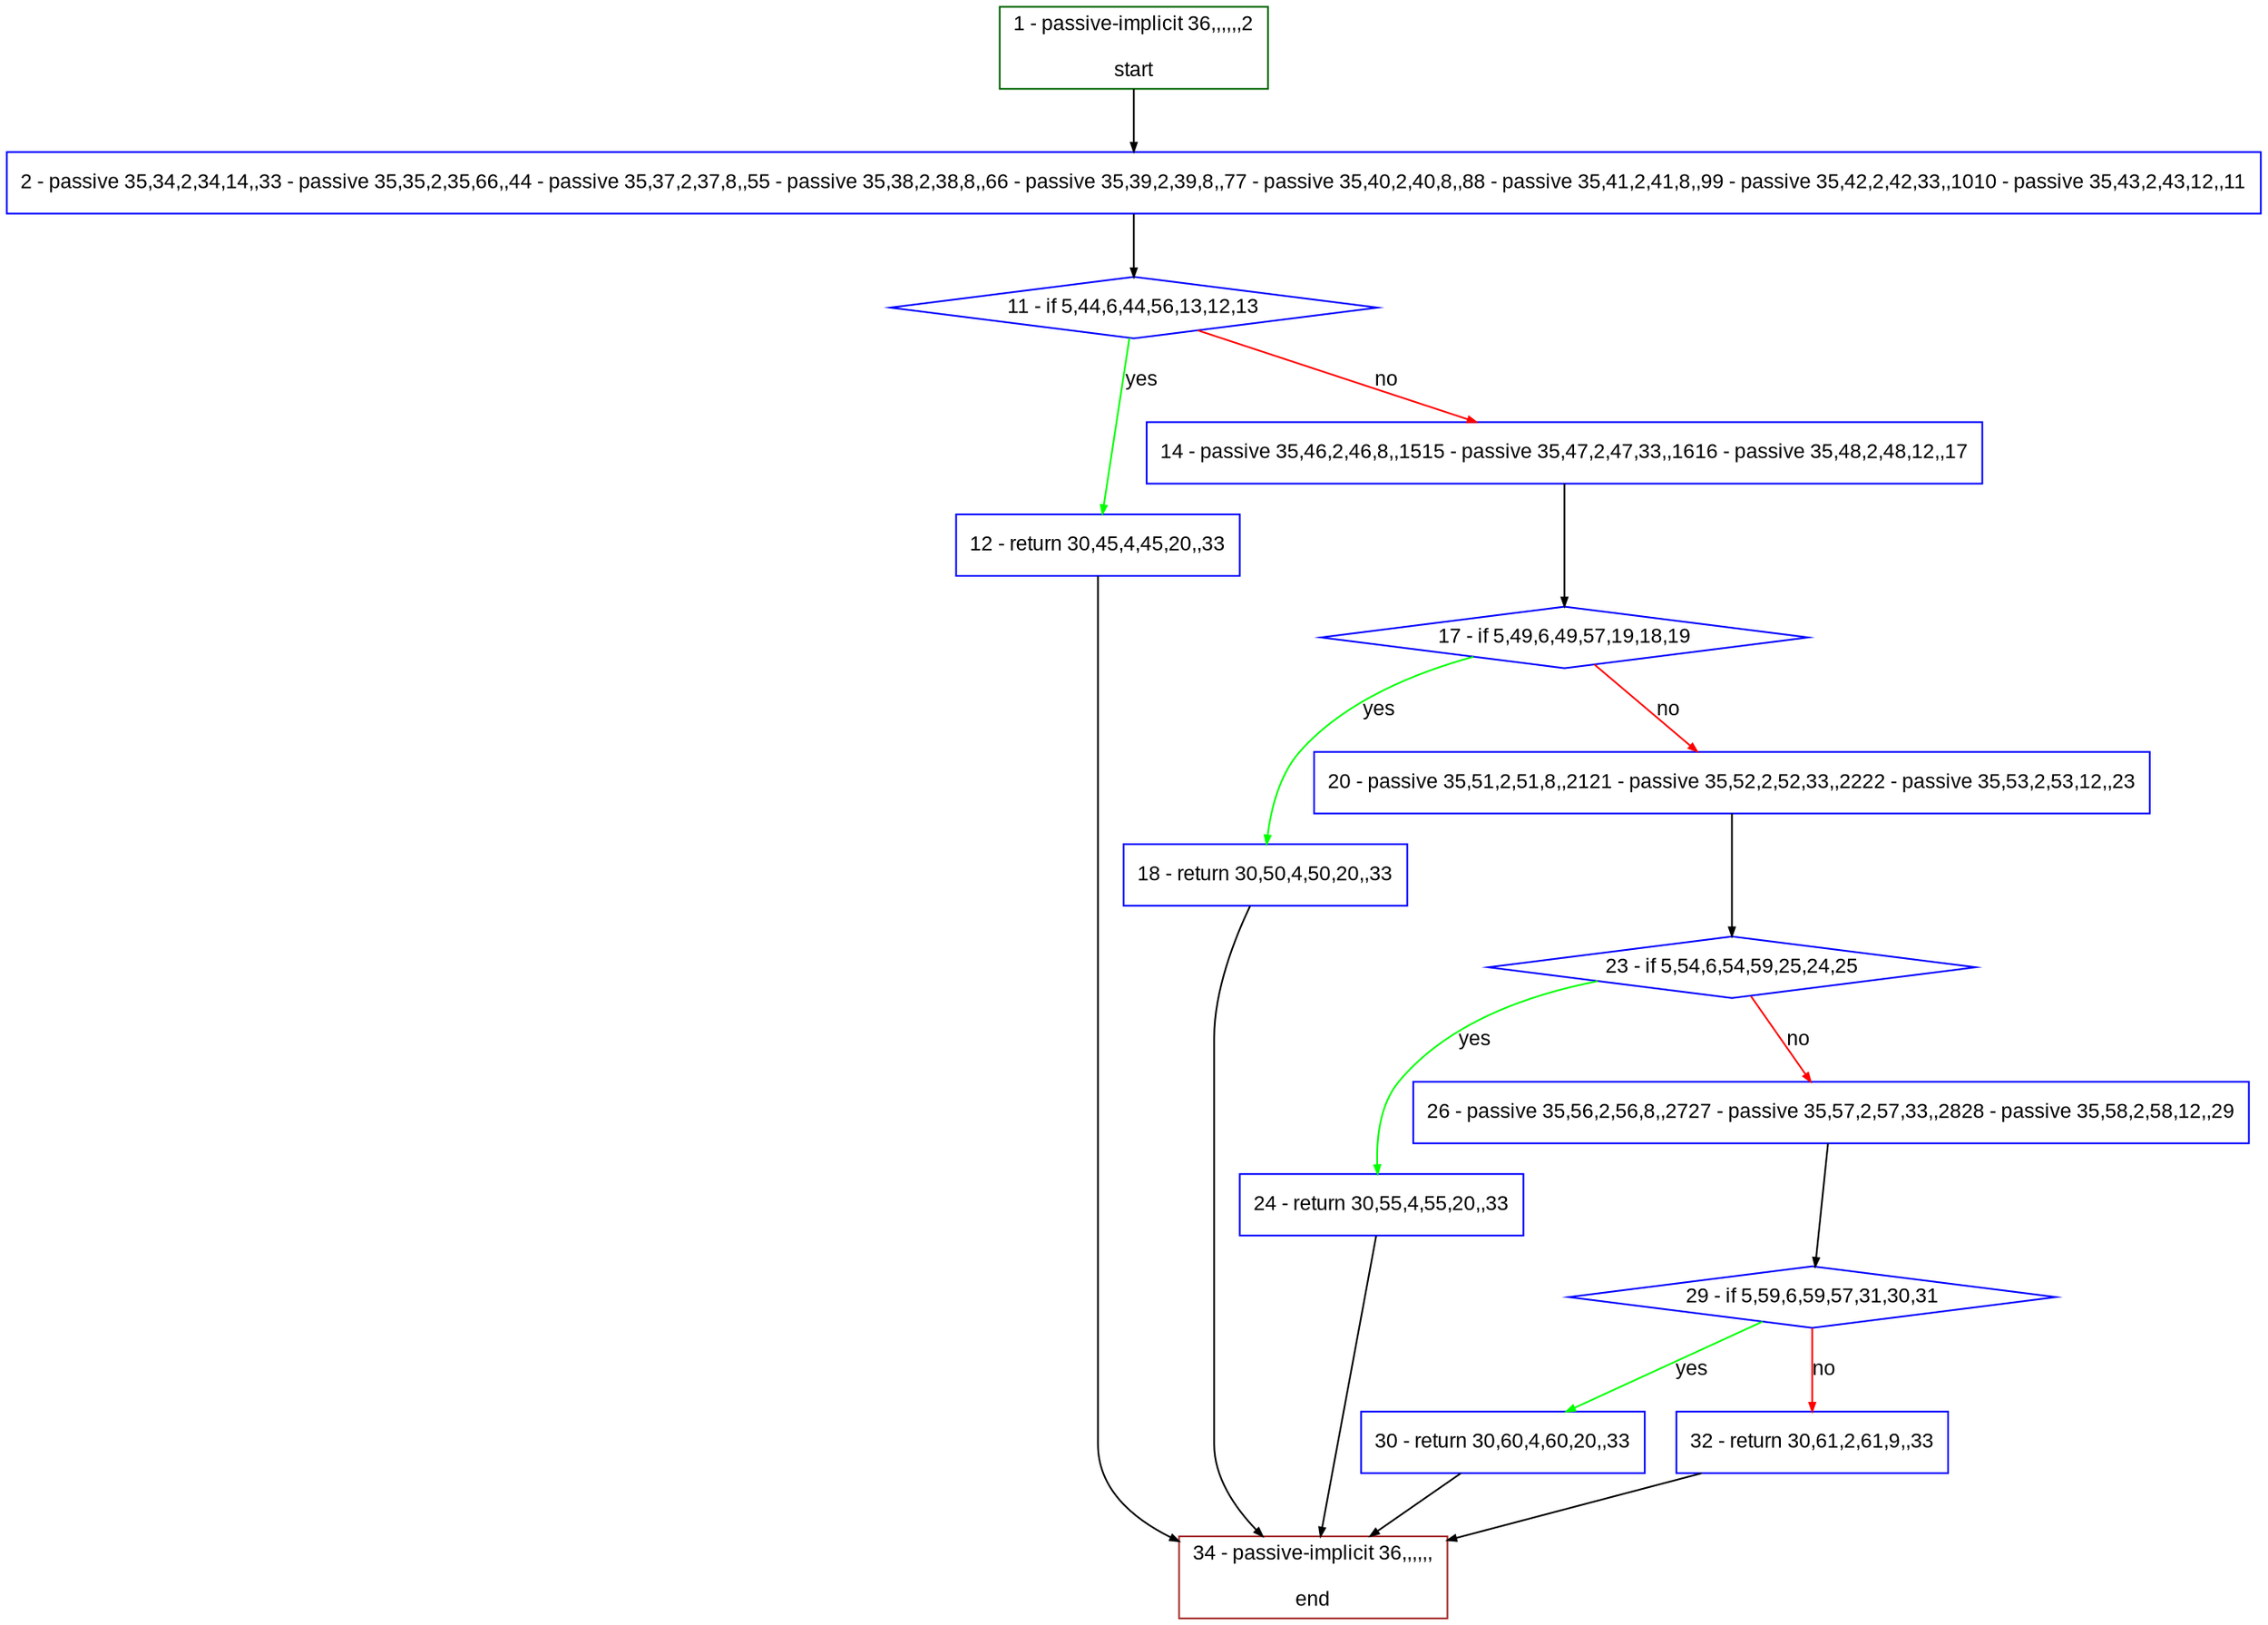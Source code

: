 digraph "" {
  graph [bgcolor="white", fillcolor="#FFFFCC", pack="true", packmode="clust", fontname="Arial", label="", fontsize="12", compound="true", style="rounded,filled"];
  node [node_initialized="no", fillcolor="white", fontname="Arial", label="", color="grey", fontsize="12", fixedsize="false", compound="true", shape="rectangle", style="filled"];
  edge [arrowtail="none", lhead="", fontcolor="black", fontname="Arial", label="", color="black", fontsize="12", arrowhead="normal", arrowsize="0.5", compound="true", ltail="", dir="forward"];
  __N1 [fillcolor="#ffffff", label="2 - passive 35,34,2,34,14,,33 - passive 35,35,2,35,66,,44 - passive 35,37,2,37,8,,55 - passive 35,38,2,38,8,,66 - passive 35,39,2,39,8,,77 - passive 35,40,2,40,8,,88 - passive 35,41,2,41,8,,99 - passive 35,42,2,42,33,,1010 - passive 35,43,2,43,12,,11", color="#0000ff", shape="box", style="filled"];
  __N2 [fillcolor="#ffffff", label="1 - passive-implicit 36,,,,,,2\n\nstart", color="#006400", shape="box", style="filled"];
  __N3 [fillcolor="#ffffff", label="11 - if 5,44,6,44,56,13,12,13", color="#0000ff", shape="diamond", style="filled"];
  __N4 [fillcolor="#ffffff", label="12 - return 30,45,4,45,20,,33", color="#0000ff", shape="box", style="filled"];
  __N5 [fillcolor="#ffffff", label="14 - passive 35,46,2,46,8,,1515 - passive 35,47,2,47,33,,1616 - passive 35,48,2,48,12,,17", color="#0000ff", shape="box", style="filled"];
  __N6 [fillcolor="#ffffff", label="34 - passive-implicit 36,,,,,,\n\nend", color="#a52a2a", shape="box", style="filled"];
  __N7 [fillcolor="#ffffff", label="17 - if 5,49,6,49,57,19,18,19", color="#0000ff", shape="diamond", style="filled"];
  __N8 [fillcolor="#ffffff", label="18 - return 30,50,4,50,20,,33", color="#0000ff", shape="box", style="filled"];
  __N9 [fillcolor="#ffffff", label="20 - passive 35,51,2,51,8,,2121 - passive 35,52,2,52,33,,2222 - passive 35,53,2,53,12,,23", color="#0000ff", shape="box", style="filled"];
  __N10 [fillcolor="#ffffff", label="23 - if 5,54,6,54,59,25,24,25", color="#0000ff", shape="diamond", style="filled"];
  __N11 [fillcolor="#ffffff", label="24 - return 30,55,4,55,20,,33", color="#0000ff", shape="box", style="filled"];
  __N12 [fillcolor="#ffffff", label="26 - passive 35,56,2,56,8,,2727 - passive 35,57,2,57,33,,2828 - passive 35,58,2,58,12,,29", color="#0000ff", shape="box", style="filled"];
  __N13 [fillcolor="#ffffff", label="29 - if 5,59,6,59,57,31,30,31", color="#0000ff", shape="diamond", style="filled"];
  __N14 [fillcolor="#ffffff", label="30 - return 30,60,4,60,20,,33", color="#0000ff", shape="box", style="filled"];
  __N15 [fillcolor="#ffffff", label="32 - return 30,61,2,61,9,,33", color="#0000ff", shape="box", style="filled"];
  __N2 -> __N1 [arrowtail="none", color="#000000", label="", arrowhead="normal", dir="forward"];
  __N1 -> __N3 [arrowtail="none", color="#000000", label="", arrowhead="normal", dir="forward"];
  __N3 -> __N4 [arrowtail="none", color="#00ff00", label="yes", arrowhead="normal", dir="forward"];
  __N3 -> __N5 [arrowtail="none", color="#ff0000", label="no", arrowhead="normal", dir="forward"];
  __N4 -> __N6 [arrowtail="none", color="#000000", label="", arrowhead="normal", dir="forward"];
  __N5 -> __N7 [arrowtail="none", color="#000000", label="", arrowhead="normal", dir="forward"];
  __N7 -> __N8 [arrowtail="none", color="#00ff00", label="yes", arrowhead="normal", dir="forward"];
  __N7 -> __N9 [arrowtail="none", color="#ff0000", label="no", arrowhead="normal", dir="forward"];
  __N8 -> __N6 [arrowtail="none", color="#000000", label="", arrowhead="normal", dir="forward"];
  __N9 -> __N10 [arrowtail="none", color="#000000", label="", arrowhead="normal", dir="forward"];
  __N10 -> __N11 [arrowtail="none", color="#00ff00", label="yes", arrowhead="normal", dir="forward"];
  __N10 -> __N12 [arrowtail="none", color="#ff0000", label="no", arrowhead="normal", dir="forward"];
  __N11 -> __N6 [arrowtail="none", color="#000000", label="", arrowhead="normal", dir="forward"];
  __N12 -> __N13 [arrowtail="none", color="#000000", label="", arrowhead="normal", dir="forward"];
  __N13 -> __N14 [arrowtail="none", color="#00ff00", label="yes", arrowhead="normal", dir="forward"];
  __N13 -> __N15 [arrowtail="none", color="#ff0000", label="no", arrowhead="normal", dir="forward"];
  __N14 -> __N6 [arrowtail="none", color="#000000", label="", arrowhead="normal", dir="forward"];
  __N15 -> __N6 [arrowtail="none", color="#000000", label="", arrowhead="normal", dir="forward"];
}
